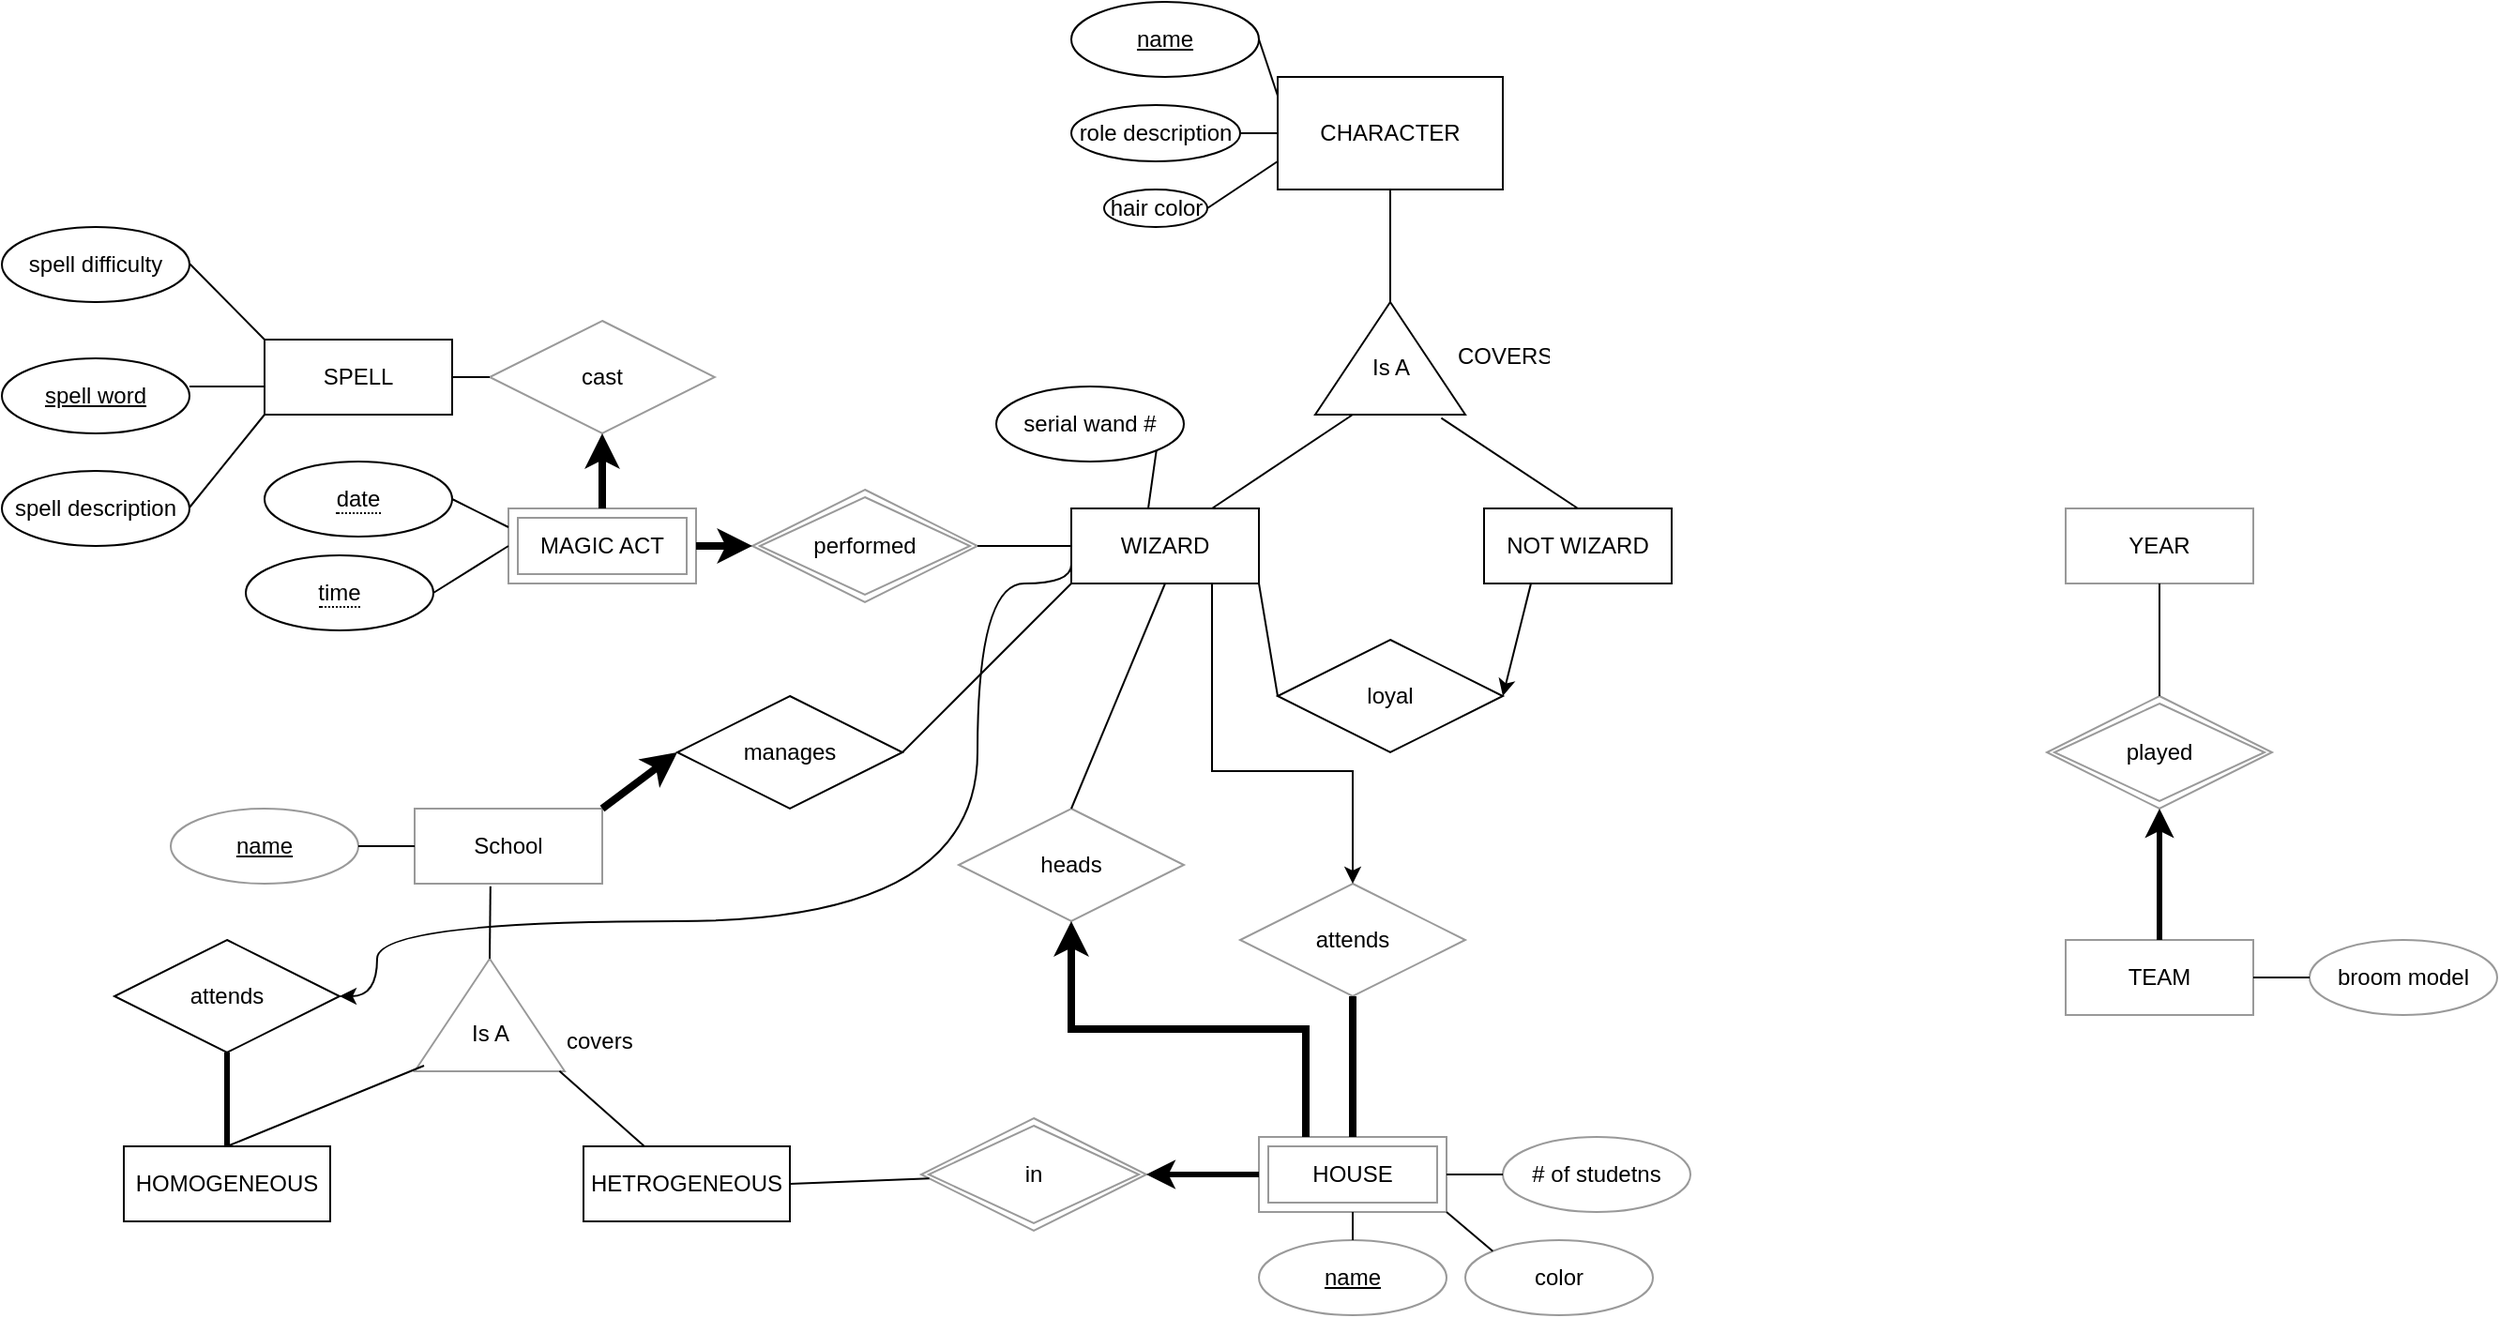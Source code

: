 <mxfile version="14.0.1" type="device"><diagram id="R2lEEEUBdFMjLlhIrx00" name="Page-1"><mxGraphModel dx="1888" dy="548" grid="1" gridSize="10" guides="1" tooltips="1" connect="1" arrows="1" fold="1" page="1" pageScale="1" pageWidth="850" pageHeight="1100" math="0" shadow="0" extFonts="Permanent Marker^https://fonts.googleapis.com/css?family=Permanent+Marker"><root><mxCell id="0"/><mxCell id="1" parent="0"/><mxCell id="xzCc3xYdqpKaOlZmk1Tc-1" value="CHARACTER" style="rounded=0;whiteSpace=wrap;html=1;" parent="1" vertex="1"><mxGeometry x="190" y="250" width="120" height="60" as="geometry"/></mxCell><mxCell id="xzCc3xYdqpKaOlZmk1Tc-3" value="role description" style="ellipse;whiteSpace=wrap;html=1;" parent="1" vertex="1"><mxGeometry x="80" y="265" width="90" height="30" as="geometry"/></mxCell><mxCell id="xzCc3xYdqpKaOlZmk1Tc-4" value="hair color" style="ellipse;whiteSpace=wrap;html=1;" parent="1" vertex="1"><mxGeometry x="97.5" y="310" width="55" height="20" as="geometry"/></mxCell><mxCell id="xzCc3xYdqpKaOlZmk1Tc-5" style="edgeStyle=none;rounded=0;orthogonalLoop=1;jettySize=auto;html=1;entryX=0;entryY=0.5;entryDx=0;entryDy=0;" parent="1" source="xzCc3xYdqpKaOlZmk1Tc-1" target="xzCc3xYdqpKaOlZmk1Tc-1" edge="1"><mxGeometry relative="1" as="geometry"/></mxCell><mxCell id="xzCc3xYdqpKaOlZmk1Tc-12" value="name" style="ellipse;whiteSpace=wrap;html=1;align=center;fontStyle=4;" parent="1" vertex="1"><mxGeometry x="80" y="210" width="100" height="40" as="geometry"/></mxCell><mxCell id="xzCc3xYdqpKaOlZmk1Tc-15" value="" style="triangle;whiteSpace=wrap;html=1;rotation=-90;" parent="1" vertex="1"><mxGeometry x="220" y="360" width="60" height="80" as="geometry"/></mxCell><mxCell id="xzCc3xYdqpKaOlZmk1Tc-121" style="edgeStyle=orthogonalEdgeStyle;rounded=0;sketch=0;orthogonalLoop=1;jettySize=auto;html=1;exitX=0.75;exitY=1;exitDx=0;exitDy=0;strokeColor=#000000;strokeWidth=1;" parent="1" source="xzCc3xYdqpKaOlZmk1Tc-17" target="xzCc3xYdqpKaOlZmk1Tc-114" edge="1"><mxGeometry relative="1" as="geometry"><Array as="points"><mxPoint x="155" y="620"/><mxPoint x="230" y="620"/></Array></mxGeometry></mxCell><mxCell id="xzCc3xYdqpKaOlZmk1Tc-127" style="edgeStyle=orthogonalEdgeStyle;curved=1;rounded=0;sketch=0;orthogonalLoop=1;jettySize=auto;html=1;exitX=0;exitY=0.75;exitDx=0;exitDy=0;strokeColor=#000000;strokeWidth=1;" parent="1" source="xzCc3xYdqpKaOlZmk1Tc-17" target="xzCc3xYdqpKaOlZmk1Tc-128" edge="1"><mxGeometry relative="1" as="geometry"><mxPoint x="-450" y="740" as="targetPoint"/><Array as="points"><mxPoint x="80" y="520"/><mxPoint x="30" y="520"/><mxPoint x="30" y="700"/><mxPoint x="-290" y="700"/><mxPoint x="-290" y="740"/></Array></mxGeometry></mxCell><mxCell id="xzCc3xYdqpKaOlZmk1Tc-17" value="WIZARD" style="whiteSpace=wrap;html=1;align=center;" parent="1" vertex="1"><mxGeometry x="80" y="480" width="100" height="40" as="geometry"/></mxCell><mxCell id="xzCc3xYdqpKaOlZmk1Tc-25" style="edgeStyle=none;rounded=0;orthogonalLoop=1;jettySize=auto;html=1;exitX=0.25;exitY=1;exitDx=0;exitDy=0;entryX=1;entryY=0.5;entryDx=0;entryDy=0;strokeColor=#000000;" parent="1" source="xzCc3xYdqpKaOlZmk1Tc-18" target="xzCc3xYdqpKaOlZmk1Tc-24" edge="1"><mxGeometry relative="1" as="geometry"/></mxCell><mxCell id="xzCc3xYdqpKaOlZmk1Tc-18" value="NOT WIZARD" style="whiteSpace=wrap;html=1;align=center;" parent="1" vertex="1"><mxGeometry x="300" y="480" width="100" height="40" as="geometry"/></mxCell><mxCell id="xzCc3xYdqpKaOlZmk1Tc-21" value="COVERS" style="text;strokeColor=none;fillColor=none;spacingLeft=4;spacingRight=4;overflow=hidden;rotatable=0;points=[[0,0.5],[1,0.5]];portConstraint=eastwest;fontSize=12;" parent="1" vertex="1"><mxGeometry x="280" y="385" width="60" height="30" as="geometry"/></mxCell><mxCell id="xzCc3xYdqpKaOlZmk1Tc-22" value="serial wand #" style="ellipse;whiteSpace=wrap;html=1;align=center;" parent="1" vertex="1"><mxGeometry x="40" y="415" width="100" height="40" as="geometry"/></mxCell><mxCell id="xzCc3xYdqpKaOlZmk1Tc-24" value="loyal" style="shape=rhombus;perimeter=rhombusPerimeter;whiteSpace=wrap;html=1;align=center;" parent="1" vertex="1"><mxGeometry x="190" y="550" width="120" height="60" as="geometry"/></mxCell><mxCell id="xzCc3xYdqpKaOlZmk1Tc-27" value="SPELL" style="whiteSpace=wrap;html=1;align=center;" parent="1" vertex="1"><mxGeometry x="-350" y="390" width="100" height="40" as="geometry"/></mxCell><mxCell id="xzCc3xYdqpKaOlZmk1Tc-28" value="spell word" style="ellipse;whiteSpace=wrap;html=1;align=center;fontStyle=4;" parent="1" vertex="1"><mxGeometry x="-490" y="400" width="100" height="40" as="geometry"/></mxCell><mxCell id="xzCc3xYdqpKaOlZmk1Tc-30" value="spell description" style="ellipse;whiteSpace=wrap;html=1;align=center;" parent="1" vertex="1"><mxGeometry x="-490" y="460" width="100" height="40" as="geometry"/></mxCell><mxCell id="xzCc3xYdqpKaOlZmk1Tc-32" value="spell difficulty" style="ellipse;whiteSpace=wrap;html=1;align=center;" parent="1" vertex="1"><mxGeometry x="-490" y="330" width="100" height="40" as="geometry"/></mxCell><mxCell id="xzCc3xYdqpKaOlZmk1Tc-39" value="&lt;span style=&quot;border-bottom: 1px dotted&quot;&gt;time&lt;/span&gt;" style="ellipse;whiteSpace=wrap;html=1;align=center;" parent="1" vertex="1"><mxGeometry x="-360" y="505" width="100" height="40" as="geometry"/></mxCell><mxCell id="xzCc3xYdqpKaOlZmk1Tc-40" value="&lt;span style=&quot;border-bottom: 1px dotted&quot;&gt;date&lt;/span&gt;" style="ellipse;whiteSpace=wrap;html=1;align=center;" parent="1" vertex="1"><mxGeometry x="-350" y="455" width="100" height="40" as="geometry"/></mxCell><mxCell id="xzCc3xYdqpKaOlZmk1Tc-41" style="edgeStyle=none;shape=flexArrow;rounded=0;sketch=0;orthogonalLoop=1;jettySize=auto;html=1;entryX=1;entryY=0.5;entryDx=0;entryDy=0;strokeColor=#000000;" parent="1" source="xzCc3xYdqpKaOlZmk1Tc-40" target="xzCc3xYdqpKaOlZmk1Tc-40" edge="1"><mxGeometry relative="1" as="geometry"/></mxCell><mxCell id="xzCc3xYdqpKaOlZmk1Tc-49" value="" style="endArrow=none;html=1;rounded=0;strokeColor=#000000;entryX=0;entryY=1;entryDx=0;entryDy=0;" parent="1" target="xzCc3xYdqpKaOlZmk1Tc-27" edge="1"><mxGeometry relative="1" as="geometry"><mxPoint x="-390" y="479.5" as="sourcePoint"/><mxPoint x="-230" y="479.5" as="targetPoint"/></mxGeometry></mxCell><mxCell id="xzCc3xYdqpKaOlZmk1Tc-50" value="" style="endArrow=none;html=1;rounded=0;strokeColor=#000000;" parent="1" edge="1"><mxGeometry relative="1" as="geometry"><mxPoint x="-390" y="415" as="sourcePoint"/><mxPoint x="-350" y="415" as="targetPoint"/></mxGeometry></mxCell><mxCell id="xzCc3xYdqpKaOlZmk1Tc-51" value="" style="endArrow=none;html=1;rounded=0;strokeColor=#000000;entryX=0;entryY=0;entryDx=0;entryDy=0;" parent="1" target="xzCc3xYdqpKaOlZmk1Tc-27" edge="1"><mxGeometry relative="1" as="geometry"><mxPoint x="-390" y="349.5" as="sourcePoint"/><mxPoint x="-230" y="349.5" as="targetPoint"/></mxGeometry></mxCell><mxCell id="xzCc3xYdqpKaOlZmk1Tc-54" value="" style="endArrow=none;html=1;rounded=0;strokeColor=#000000;entryX=0;entryY=0.5;entryDx=0;entryDy=0;" parent="1" target="xzCc3xYdqpKaOlZmk1Tc-24" edge="1"><mxGeometry relative="1" as="geometry"><mxPoint x="180" y="520" as="sourcePoint"/><mxPoint x="340" y="520" as="targetPoint"/></mxGeometry></mxCell><mxCell id="xzCc3xYdqpKaOlZmk1Tc-55" value="" style="endArrow=none;html=1;rounded=0;strokeColor=#000000;entryX=0.5;entryY=0;entryDx=0;entryDy=0;exitX=-0.03;exitY=0.84;exitDx=0;exitDy=0;exitPerimeter=0;" parent="1" target="xzCc3xYdqpKaOlZmk1Tc-18" edge="1" source="xzCc3xYdqpKaOlZmk1Tc-15"><mxGeometry relative="1" as="geometry"><mxPoint x="260" y="420" as="sourcePoint"/><mxPoint x="420" y="420" as="targetPoint"/></mxGeometry></mxCell><mxCell id="xzCc3xYdqpKaOlZmk1Tc-56" value="" style="endArrow=none;html=1;rounded=0;strokeColor=#000000;entryX=0;entryY=0.25;entryDx=0;entryDy=0;exitX=0.75;exitY=0;exitDx=0;exitDy=0;" parent="1" source="xzCc3xYdqpKaOlZmk1Tc-17" target="xzCc3xYdqpKaOlZmk1Tc-15" edge="1"><mxGeometry relative="1" as="geometry"><mxPoint x="120" y="480" as="sourcePoint"/><mxPoint x="280" y="480" as="targetPoint"/></mxGeometry></mxCell><mxCell id="xzCc3xYdqpKaOlZmk1Tc-57" value="" style="endArrow=none;html=1;rounded=0;strokeColor=#000000;entryX=1;entryY=0.5;entryDx=0;entryDy=0;" parent="1" target="xzCc3xYdqpKaOlZmk1Tc-15" edge="1"><mxGeometry relative="1" as="geometry"><mxPoint x="250" y="310" as="sourcePoint"/><mxPoint x="410" y="310" as="targetPoint"/></mxGeometry></mxCell><mxCell id="xzCc3xYdqpKaOlZmk1Tc-58" value="" style="endArrow=none;html=1;rounded=0;strokeColor=#000000;entryX=0;entryY=0.5;entryDx=0;entryDy=0;exitX=1;exitY=0.5;exitDx=0;exitDy=0;" parent="1" source="xzCc3xYdqpKaOlZmk1Tc-3" target="xzCc3xYdqpKaOlZmk1Tc-1" edge="1"><mxGeometry relative="1" as="geometry"><mxPoint x="170" y="320" as="sourcePoint"/><mxPoint x="330" y="320" as="targetPoint"/></mxGeometry></mxCell><mxCell id="xzCc3xYdqpKaOlZmk1Tc-59" value="" style="endArrow=none;html=1;rounded=0;strokeColor=#000000;entryX=1;entryY=0.5;entryDx=0;entryDy=0;" parent="1" target="xzCc3xYdqpKaOlZmk1Tc-12" edge="1"><mxGeometry relative="1" as="geometry"><mxPoint x="190" y="260" as="sourcePoint"/><mxPoint x="350" y="260" as="targetPoint"/></mxGeometry></mxCell><mxCell id="xzCc3xYdqpKaOlZmk1Tc-60" value="" style="endArrow=none;html=1;rounded=0;strokeColor=#000000;entryX=0;entryY=0.75;entryDx=0;entryDy=0;exitX=1;exitY=0.5;exitDx=0;exitDy=0;" parent="1" source="xzCc3xYdqpKaOlZmk1Tc-4" target="xzCc3xYdqpKaOlZmk1Tc-1" edge="1"><mxGeometry relative="1" as="geometry"><mxPoint x="160" y="330" as="sourcePoint"/><mxPoint x="320" y="330" as="targetPoint"/></mxGeometry></mxCell><mxCell id="xzCc3xYdqpKaOlZmk1Tc-61" value="cast" style="shape=rhombus;perimeter=rhombusPerimeter;whiteSpace=wrap;html=1;align=center;sketch=0;gradientColor=none;opacity=40;" parent="1" vertex="1"><mxGeometry x="-230" y="380" width="120" height="60" as="geometry"/></mxCell><mxCell id="xzCc3xYdqpKaOlZmk1Tc-62" value="" style="endArrow=none;html=1;rounded=0;strokeColor=#000000;entryX=0.41;entryY=0;entryDx=0;entryDy=0;entryPerimeter=0;exitX=1;exitY=1;exitDx=0;exitDy=0;" parent="1" source="xzCc3xYdqpKaOlZmk1Tc-22" target="xzCc3xYdqpKaOlZmk1Tc-17" edge="1"><mxGeometry relative="1" as="geometry"><mxPoint x="100" y="420" as="sourcePoint"/><mxPoint x="240" y="440" as="targetPoint"/></mxGeometry></mxCell><mxCell id="xzCc3xYdqpKaOlZmk1Tc-63" value="" style="endArrow=none;html=1;rounded=0;strokeColor=#000000;exitX=1;exitY=0.5;exitDx=0;exitDy=0;entryX=0;entryY=0.5;entryDx=0;entryDy=0;" parent="1" source="xzCc3xYdqpKaOlZmk1Tc-27" target="xzCc3xYdqpKaOlZmk1Tc-61" edge="1"><mxGeometry relative="1" as="geometry"><mxPoint x="-280" y="460" as="sourcePoint"/><mxPoint x="-120" y="460" as="targetPoint"/></mxGeometry></mxCell><mxCell id="xzCc3xYdqpKaOlZmk1Tc-68" value="" style="endArrow=none;html=1;rounded=0;strokeColor=#000000;strokeWidth=1;exitX=1;exitY=0.5;exitDx=0;exitDy=0;entryX=0;entryY=0.25;entryDx=0;entryDy=0;" parent="1" source="xzCc3xYdqpKaOlZmk1Tc-40" target="xzCc3xYdqpKaOlZmk1Tc-79" edge="1"><mxGeometry relative="1" as="geometry"><mxPoint x="-230" y="525" as="sourcePoint"/><mxPoint x="-210" y="495" as="targetPoint"/></mxGeometry></mxCell><mxCell id="xzCc3xYdqpKaOlZmk1Tc-69" value="" style="endArrow=none;html=1;rounded=0;strokeColor=#000000;strokeWidth=1;exitX=1;exitY=0.5;exitDx=0;exitDy=0;entryX=0;entryY=0.5;entryDx=0;entryDy=0;" parent="1" source="xzCc3xYdqpKaOlZmk1Tc-39" target="xzCc3xYdqpKaOlZmk1Tc-79" edge="1"><mxGeometry relative="1" as="geometry"><mxPoint x="20" y="655" as="sourcePoint"/><mxPoint x="-210" y="505" as="targetPoint"/></mxGeometry></mxCell><mxCell id="xzCc3xYdqpKaOlZmk1Tc-82" style="edgeStyle=orthogonalEdgeStyle;rounded=0;sketch=0;orthogonalLoop=1;jettySize=auto;html=1;exitX=1;exitY=0.5;exitDx=0;exitDy=0;entryX=0;entryY=0.5;entryDx=0;entryDy=0;strokeColor=#000000;strokeWidth=4;" parent="1" source="xzCc3xYdqpKaOlZmk1Tc-79" target="xzCc3xYdqpKaOlZmk1Tc-80" edge="1"><mxGeometry relative="1" as="geometry"/></mxCell><mxCell id="xzCc3xYdqpKaOlZmk1Tc-86" style="rounded=0;sketch=0;orthogonalLoop=1;jettySize=auto;html=1;exitX=0.5;exitY=0;exitDx=0;exitDy=0;entryX=0.5;entryY=1;entryDx=0;entryDy=0;strokeColor=#000000;strokeWidth=4;" parent="1" source="xzCc3xYdqpKaOlZmk1Tc-79" target="xzCc3xYdqpKaOlZmk1Tc-61" edge="1"><mxGeometry relative="1" as="geometry"/></mxCell><mxCell id="xzCc3xYdqpKaOlZmk1Tc-79" value="MAGIC ACT" style="shape=ext;margin=3;double=1;whiteSpace=wrap;html=1;align=center;rounded=0;sketch=0;gradientColor=none;opacity=40;" parent="1" vertex="1"><mxGeometry x="-220" y="480" width="100" height="40" as="geometry"/></mxCell><mxCell id="xzCc3xYdqpKaOlZmk1Tc-80" value="performed" style="shape=rhombus;double=1;perimeter=rhombusPerimeter;whiteSpace=wrap;html=1;align=center;rounded=0;sketch=0;gradientColor=none;opacity=40;" parent="1" vertex="1"><mxGeometry x="-90" y="470" width="120" height="60" as="geometry"/></mxCell><mxCell id="xzCc3xYdqpKaOlZmk1Tc-83" value="" style="endArrow=none;html=1;rounded=0;strokeColor=#000000;strokeWidth=1;exitX=1;exitY=0.5;exitDx=0;exitDy=0;entryX=0;entryY=0.5;entryDx=0;entryDy=0;" parent="1" source="xzCc3xYdqpKaOlZmk1Tc-80" target="xzCc3xYdqpKaOlZmk1Tc-17" edge="1"><mxGeometry relative="1" as="geometry"><mxPoint x="30" y="560" as="sourcePoint"/><mxPoint x="190" y="560" as="targetPoint"/></mxGeometry></mxCell><mxCell id="xzCc3xYdqpKaOlZmk1Tc-88" style="edgeStyle=none;rounded=0;sketch=0;orthogonalLoop=1;jettySize=auto;html=1;exitX=1;exitY=0;exitDx=0;exitDy=0;strokeColor=#000000;strokeWidth=4;entryX=0;entryY=0.5;entryDx=0;entryDy=0;" parent="1" source="xzCc3xYdqpKaOlZmk1Tc-87" target="xzCc3xYdqpKaOlZmk1Tc-89" edge="1"><mxGeometry relative="1" as="geometry"><mxPoint x="30" y="690" as="targetPoint"/></mxGeometry></mxCell><mxCell id="xzCc3xYdqpKaOlZmk1Tc-87" value="School" style="whiteSpace=wrap;html=1;align=center;rounded=0;sketch=0;gradientColor=none;opacity=40;" parent="1" vertex="1"><mxGeometry x="-270" y="640" width="100" height="40" as="geometry"/></mxCell><mxCell id="xzCc3xYdqpKaOlZmk1Tc-89" value="manages" style="shape=rhombus;perimeter=rhombusPerimeter;whiteSpace=wrap;html=1;align=center;" parent="1" vertex="1"><mxGeometry x="-130" y="580" width="120" height="60" as="geometry"/></mxCell><mxCell id="xzCc3xYdqpKaOlZmk1Tc-91" value="name" style="ellipse;whiteSpace=wrap;html=1;align=center;fontStyle=4;rounded=0;sketch=0;gradientColor=none;opacity=40;" parent="1" vertex="1"><mxGeometry x="-400" y="640" width="100" height="40" as="geometry"/></mxCell><mxCell id="xzCc3xYdqpKaOlZmk1Tc-94" value="" style="endArrow=none;html=1;rounded=0;strokeColor=#000000;strokeWidth=1;entryX=0;entryY=0.5;entryDx=0;entryDy=0;exitX=1;exitY=0.5;exitDx=0;exitDy=0;" parent="1" source="xzCc3xYdqpKaOlZmk1Tc-91" target="xzCc3xYdqpKaOlZmk1Tc-87" edge="1"><mxGeometry relative="1" as="geometry"><mxPoint x="-200" y="780" as="sourcePoint"/><mxPoint x="-40" y="780" as="targetPoint"/></mxGeometry></mxCell><mxCell id="xzCc3xYdqpKaOlZmk1Tc-95" value="" style="endArrow=none;html=1;rounded=0;strokeColor=#000000;strokeWidth=1;entryX=0;entryY=1;entryDx=0;entryDy=0;exitX=1;exitY=0.5;exitDx=0;exitDy=0;" parent="1" source="xzCc3xYdqpKaOlZmk1Tc-89" target="xzCc3xYdqpKaOlZmk1Tc-17" edge="1"><mxGeometry relative="1" as="geometry"><mxPoint x="-140" y="670" as="sourcePoint"/><mxPoint x="20" y="670" as="targetPoint"/></mxGeometry></mxCell><mxCell id="xzCc3xYdqpKaOlZmk1Tc-96" value="" style="triangle;whiteSpace=wrap;html=1;rounded=0;sketch=0;gradientColor=none;opacity=40;rotation=-90;" parent="1" vertex="1"><mxGeometry x="-260" y="710" width="60" height="80" as="geometry"/></mxCell><mxCell id="xzCc3xYdqpKaOlZmk1Tc-97" value="" style="endArrow=none;html=1;rounded=0;strokeColor=#000000;strokeWidth=1;entryX=1;entryY=0.5;entryDx=0;entryDy=0;exitX=0.404;exitY=1.035;exitDx=0;exitDy=0;exitPerimeter=0;" parent="1" source="xzCc3xYdqpKaOlZmk1Tc-87" target="xzCc3xYdqpKaOlZmk1Tc-96" edge="1"><mxGeometry relative="1" as="geometry"><mxPoint x="-220" y="682" as="sourcePoint"/><mxPoint x="-70" y="800" as="targetPoint"/></mxGeometry></mxCell><mxCell id="xzCc3xYdqpKaOlZmk1Tc-98" value="" style="endArrow=none;html=1;rounded=0;strokeColor=#000000;strokeWidth=1;exitX=0.003;exitY=0.965;exitDx=0;exitDy=0;exitPerimeter=0;" parent="1" source="xzCc3xYdqpKaOlZmk1Tc-96" target="xzCc3xYdqpKaOlZmk1Tc-99" edge="1"><mxGeometry relative="1" as="geometry"><mxPoint x="-210" y="890" as="sourcePoint"/><mxPoint x="-50" y="890" as="targetPoint"/></mxGeometry></mxCell><mxCell id="xzCc3xYdqpKaOlZmk1Tc-99" value="HETROGENEOUS" style="whiteSpace=wrap;html=1;align=center;" parent="1" vertex="1"><mxGeometry x="-180" y="820" width="110" height="40" as="geometry"/></mxCell><mxCell id="xzCc3xYdqpKaOlZmk1Tc-100" value="HOMOGENEOUS" style="whiteSpace=wrap;html=1;align=center;" parent="1" vertex="1"><mxGeometry x="-425" y="820" width="110" height="40" as="geometry"/></mxCell><mxCell id="xzCc3xYdqpKaOlZmk1Tc-102" value="" style="endArrow=none;html=1;rounded=0;strokeColor=#000000;strokeWidth=1;entryX=0.5;entryY=0;entryDx=0;entryDy=0;" parent="1" target="xzCc3xYdqpKaOlZmk1Tc-100" edge="1"><mxGeometry relative="1" as="geometry"><mxPoint x="-265" y="777" as="sourcePoint"/><mxPoint x="110" y="850" as="targetPoint"/></mxGeometry></mxCell><mxCell id="xzCc3xYdqpKaOlZmk1Tc-107" style="edgeStyle=none;rounded=0;sketch=0;orthogonalLoop=1;jettySize=auto;html=1;exitX=0;exitY=0.5;exitDx=0;exitDy=0;entryX=1;entryY=0.5;entryDx=0;entryDy=0;strokeColor=#000000;strokeWidth=3;" parent="1" source="xzCc3xYdqpKaOlZmk1Tc-103" target="xzCc3xYdqpKaOlZmk1Tc-105" edge="1"><mxGeometry relative="1" as="geometry"/></mxCell><mxCell id="xzCc3xYdqpKaOlZmk1Tc-119" style="edgeStyle=orthogonalEdgeStyle;rounded=0;sketch=0;orthogonalLoop=1;jettySize=auto;html=1;exitX=0.25;exitY=0;exitDx=0;exitDy=0;entryX=0.5;entryY=1;entryDx=0;entryDy=0;strokeColor=#000000;strokeWidth=4;" parent="1" source="xzCc3xYdqpKaOlZmk1Tc-103" target="xzCc3xYdqpKaOlZmk1Tc-113" edge="1"><mxGeometry relative="1" as="geometry"/></mxCell><mxCell id="xzCc3xYdqpKaOlZmk1Tc-103" value="HOUSE" style="shape=ext;margin=3;double=1;whiteSpace=wrap;html=1;align=center;rounded=0;sketch=0;gradientColor=none;opacity=40;" parent="1" vertex="1"><mxGeometry x="180" y="815" width="100" height="40" as="geometry"/></mxCell><mxCell id="xzCc3xYdqpKaOlZmk1Tc-104" value="covers" style="text;strokeColor=none;fillColor=none;spacingLeft=4;spacingRight=4;overflow=hidden;rotatable=0;points=[[0,0.5],[1,0.5]];portConstraint=eastwest;fontSize=12;rounded=0;sketch=0;opacity=40;" parent="1" vertex="1"><mxGeometry x="-195" y="750" width="50" height="30" as="geometry"/></mxCell><mxCell id="xzCc3xYdqpKaOlZmk1Tc-105" value="in" style="shape=rhombus;double=1;perimeter=rhombusPerimeter;whiteSpace=wrap;html=1;align=center;rounded=0;sketch=0;gradientColor=none;opacity=40;" parent="1" vertex="1"><mxGeometry y="805" width="120" height="60" as="geometry"/></mxCell><mxCell id="xzCc3xYdqpKaOlZmk1Tc-106" value="" style="endArrow=none;html=1;rounded=0;strokeColor=#000000;strokeWidth=1;exitX=1;exitY=0.5;exitDx=0;exitDy=0;" parent="1" source="xzCc3xYdqpKaOlZmk1Tc-99" target="xzCc3xYdqpKaOlZmk1Tc-105" edge="1"><mxGeometry relative="1" as="geometry"><mxPoint x="-237" y="940" as="sourcePoint"/><mxPoint x="-140" y="1060" as="targetPoint"/></mxGeometry></mxCell><mxCell id="xzCc3xYdqpKaOlZmk1Tc-108" value="name" style="ellipse;whiteSpace=wrap;html=1;align=center;fontStyle=4;rounded=0;sketch=0;gradientColor=none;opacity=40;" parent="1" vertex="1"><mxGeometry x="180" y="870" width="100" height="40" as="geometry"/></mxCell><mxCell id="xzCc3xYdqpKaOlZmk1Tc-109" value="" style="endArrow=none;html=1;rounded=0;strokeColor=#000000;strokeWidth=1;exitX=0.5;exitY=0;exitDx=0;exitDy=0;entryX=0.5;entryY=1;entryDx=0;entryDy=0;" parent="1" source="xzCc3xYdqpKaOlZmk1Tc-108" target="xzCc3xYdqpKaOlZmk1Tc-103" edge="1"><mxGeometry relative="1" as="geometry"><mxPoint x="-400" y="1130" as="sourcePoint"/><mxPoint x="-240" y="1130" as="targetPoint"/></mxGeometry></mxCell><mxCell id="xzCc3xYdqpKaOlZmk1Tc-113" value="heads" style="shape=rhombus;perimeter=rhombusPerimeter;whiteSpace=wrap;html=1;align=center;rounded=0;sketch=0;gradientColor=none;opacity=40;" parent="1" vertex="1"><mxGeometry x="20" y="640" width="120" height="60" as="geometry"/></mxCell><mxCell id="xzCc3xYdqpKaOlZmk1Tc-114" value="attends" style="shape=rhombus;perimeter=rhombusPerimeter;whiteSpace=wrap;html=1;align=center;rounded=0;sketch=0;gradientColor=none;opacity=40;" parent="1" vertex="1"><mxGeometry x="170" y="680" width="120" height="60" as="geometry"/></mxCell><mxCell id="xzCc3xYdqpKaOlZmk1Tc-115" value="" style="endArrow=none;html=1;rounded=0;strokeColor=#000000;strokeWidth=4;exitX=0.5;exitY=0;exitDx=0;exitDy=0;entryX=0.5;entryY=1;entryDx=0;entryDy=0;" parent="1" source="xzCc3xYdqpKaOlZmk1Tc-103" target="xzCc3xYdqpKaOlZmk1Tc-114" edge="1"><mxGeometry relative="1" as="geometry"><mxPoint x="290" y="790" as="sourcePoint"/><mxPoint x="450" y="790" as="targetPoint"/></mxGeometry></mxCell><mxCell id="xzCc3xYdqpKaOlZmk1Tc-120" value="" style="endArrow=none;html=1;rounded=0;strokeColor=#000000;strokeWidth=1;exitX=0.5;exitY=0;exitDx=0;exitDy=0;entryX=0.5;entryY=1;entryDx=0;entryDy=0;" parent="1" source="xzCc3xYdqpKaOlZmk1Tc-113" target="xzCc3xYdqpKaOlZmk1Tc-17" edge="1"><mxGeometry relative="1" as="geometry"><mxPoint x="190" y="810" as="sourcePoint"/><mxPoint x="350" y="810" as="targetPoint"/></mxGeometry></mxCell><mxCell id="xzCc3xYdqpKaOlZmk1Tc-122" value="color" style="ellipse;whiteSpace=wrap;html=1;align=center;rounded=0;sketch=0;gradientColor=none;opacity=40;" parent="1" vertex="1"><mxGeometry x="290" y="870" width="100" height="40" as="geometry"/></mxCell><mxCell id="xzCc3xYdqpKaOlZmk1Tc-123" value="" style="endArrow=none;html=1;rounded=0;strokeColor=#000000;strokeWidth=1;entryX=0;entryY=0;entryDx=0;entryDy=0;exitX=1;exitY=1;exitDx=0;exitDy=0;" parent="1" source="xzCc3xYdqpKaOlZmk1Tc-103" target="xzCc3xYdqpKaOlZmk1Tc-122" edge="1"><mxGeometry relative="1" as="geometry"><mxPoint x="290" y="840" as="sourcePoint"/><mxPoint x="410" y="810" as="targetPoint"/></mxGeometry></mxCell><mxCell id="xzCc3xYdqpKaOlZmk1Tc-124" value="# of studetns" style="ellipse;whiteSpace=wrap;html=1;align=center;rounded=0;sketch=0;gradientColor=none;opacity=40;" parent="1" vertex="1"><mxGeometry x="310" y="815" width="100" height="40" as="geometry"/></mxCell><mxCell id="xzCc3xYdqpKaOlZmk1Tc-125" value="" style="endArrow=none;html=1;rounded=0;strokeColor=#000000;strokeWidth=1;entryX=0;entryY=0.5;entryDx=0;entryDy=0;exitX=1;exitY=0.5;exitDx=0;exitDy=0;" parent="1" source="xzCc3xYdqpKaOlZmk1Tc-103" target="xzCc3xYdqpKaOlZmk1Tc-124" edge="1"><mxGeometry relative="1" as="geometry"><mxPoint x="250" y="810" as="sourcePoint"/><mxPoint x="410" y="810" as="targetPoint"/></mxGeometry></mxCell><mxCell id="xzCc3xYdqpKaOlZmk1Tc-128" value="attends" style="shape=rhombus;perimeter=rhombusPerimeter;whiteSpace=wrap;html=1;align=center;" parent="1" vertex="1"><mxGeometry x="-430.0" y="710" width="120" height="60" as="geometry"/></mxCell><mxCell id="xzCc3xYdqpKaOlZmk1Tc-129" value="" style="endArrow=none;html=1;rounded=0;strokeColor=#000000;strokeWidth=3;entryX=0.5;entryY=1;entryDx=0;entryDy=0;exitX=0.5;exitY=0;exitDx=0;exitDy=0;" parent="1" source="xzCc3xYdqpKaOlZmk1Tc-100" target="xzCc3xYdqpKaOlZmk1Tc-128" edge="1"><mxGeometry relative="1" as="geometry"><mxPoint x="-610" y="770" as="sourcePoint"/><mxPoint x="-450" y="770" as="targetPoint"/></mxGeometry></mxCell><mxCell id="xzCc3xYdqpKaOlZmk1Tc-130" value="YEAR" style="whiteSpace=wrap;html=1;align=center;rounded=0;sketch=0;gradientColor=none;opacity=40;" parent="1" vertex="1"><mxGeometry x="610" y="480" width="100" height="40" as="geometry"/></mxCell><mxCell id="xzCc3xYdqpKaOlZmk1Tc-131" value="broom model" style="ellipse;whiteSpace=wrap;html=1;align=center;rounded=0;sketch=0;gradientColor=none;opacity=40;" parent="1" vertex="1"><mxGeometry x="740" y="710" width="100" height="40" as="geometry"/></mxCell><mxCell id="xzCc3xYdqpKaOlZmk1Tc-132" value="played" style="shape=rhombus;double=1;perimeter=rhombusPerimeter;whiteSpace=wrap;html=1;align=center;rounded=0;sketch=0;gradientColor=none;opacity=40;" parent="1" vertex="1"><mxGeometry x="600" y="580" width="120" height="60" as="geometry"/></mxCell><mxCell id="xzCc3xYdqpKaOlZmk1Tc-134" style="edgeStyle=orthogonalEdgeStyle;curved=1;rounded=0;sketch=0;orthogonalLoop=1;jettySize=auto;html=1;exitX=0.5;exitY=0;exitDx=0;exitDy=0;entryX=0.5;entryY=1;entryDx=0;entryDy=0;strokeColor=#000000;strokeWidth=3;" parent="1" source="xzCc3xYdqpKaOlZmk1Tc-133" target="xzCc3xYdqpKaOlZmk1Tc-132" edge="1"><mxGeometry relative="1" as="geometry"/></mxCell><mxCell id="xzCc3xYdqpKaOlZmk1Tc-133" value="TEAM" style="whiteSpace=wrap;html=1;align=center;rounded=0;sketch=0;gradientColor=none;opacity=40;" parent="1" vertex="1"><mxGeometry x="610" y="710" width="100" height="40" as="geometry"/></mxCell><mxCell id="xzCc3xYdqpKaOlZmk1Tc-135" value="" style="endArrow=none;html=1;rounded=0;strokeColor=#000000;strokeWidth=1;exitX=0.5;exitY=0;exitDx=0;exitDy=0;entryX=0.5;entryY=1;entryDx=0;entryDy=0;" parent="1" source="xzCc3xYdqpKaOlZmk1Tc-132" target="xzCc3xYdqpKaOlZmk1Tc-130" edge="1"><mxGeometry relative="1" as="geometry"><mxPoint x="670" y="670" as="sourcePoint"/><mxPoint x="830" y="670" as="targetPoint"/></mxGeometry></mxCell><mxCell id="xzCc3xYdqpKaOlZmk1Tc-136" value="" style="endArrow=none;html=1;rounded=0;strokeColor=#000000;strokeWidth=1;entryX=0;entryY=0.5;entryDx=0;entryDy=0;exitX=1;exitY=0.5;exitDx=0;exitDy=0;" parent="1" source="xzCc3xYdqpKaOlZmk1Tc-133" target="xzCc3xYdqpKaOlZmk1Tc-131" edge="1"><mxGeometry relative="1" as="geometry"><mxPoint x="740" y="790" as="sourcePoint"/><mxPoint x="700" y="710" as="targetPoint"/></mxGeometry></mxCell><mxCell id="8Zgw01h5lgiA9IADKhhP-3" value="Is A" style="text;html=1;resizable=0;autosize=1;align=center;verticalAlign=middle;points=[];fillColor=none;strokeColor=none;rounded=0;" vertex="1" parent="1"><mxGeometry x="230" y="395" width="40" height="20" as="geometry"/></mxCell><mxCell id="8Zgw01h5lgiA9IADKhhP-4" value="Is A" style="text;html=1;resizable=0;autosize=1;align=center;verticalAlign=middle;points=[];fillColor=none;strokeColor=none;rounded=0;" vertex="1" parent="1"><mxGeometry x="-250" y="750" width="40" height="20" as="geometry"/></mxCell></root></mxGraphModel></diagram></mxfile>